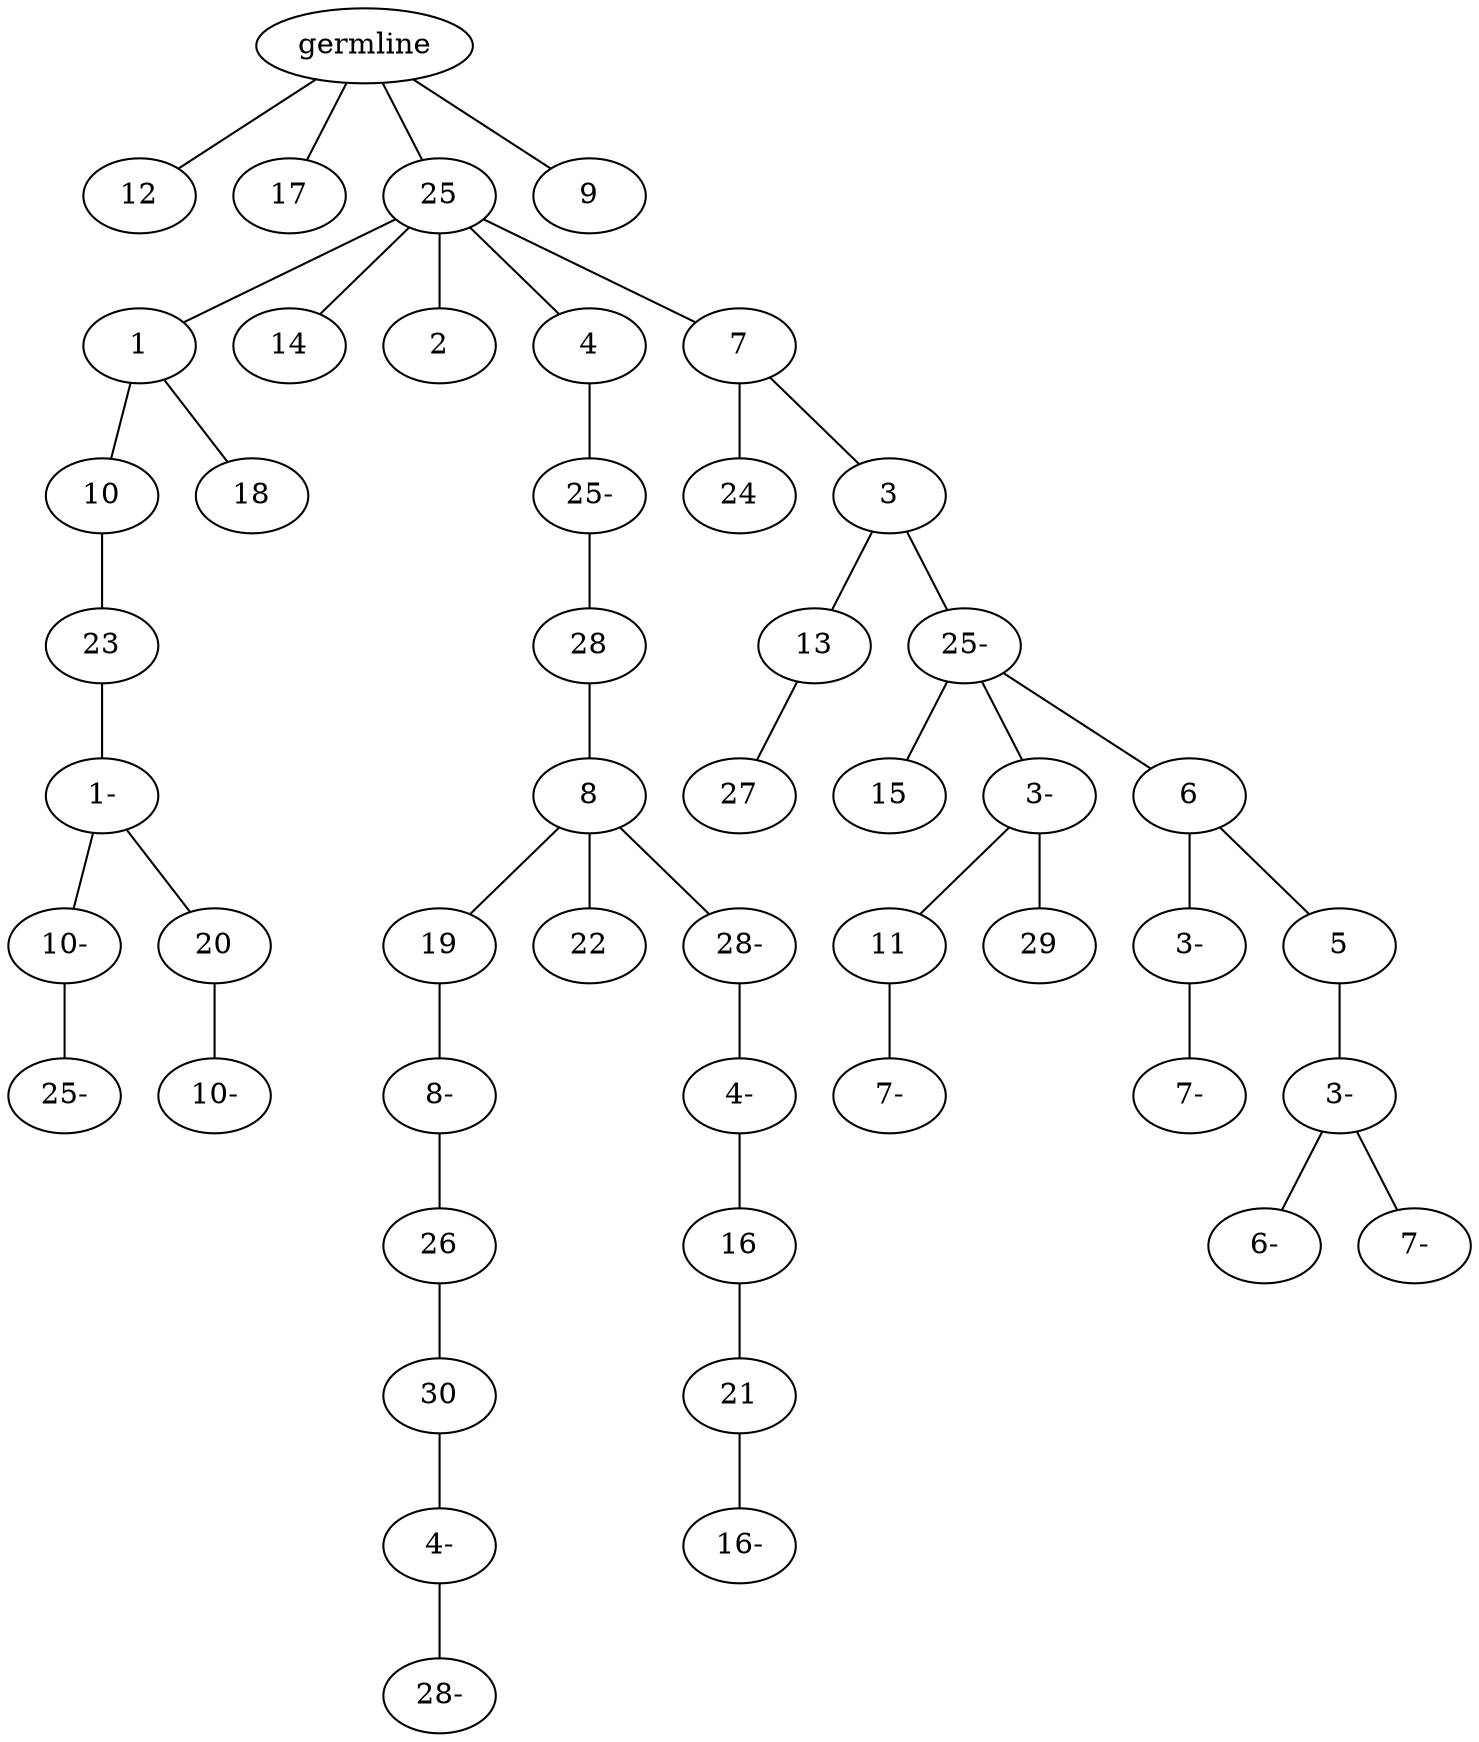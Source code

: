 graph tree {
    "140636347663984" [label="germline"];
    "140636347531568" [label="12"];
    "140636347532144" [label="17"];
    "140636347535072" [label="25"];
    "140636347533392" [label="1"];
    "140636347535312" [label="10"];
    "140636347547504" [label="23"];
    "140636347480432" [label="1-"];
    "140636347481968" [label="10-"];
    "140636347480624" [label="25-"];
    "140636347480960" [label="20"];
    "140636347479664" [label="10-"];
    "140636347533536" [label="18"];
    "140636347534112" [label="14"];
    "140636347535168" [label="2"];
    "140636347534496" [label="4"];
    "140636347480912" [label="25-"];
    "140636347481200" [label="28"];
    "140636347481104" [label="8"];
    "140636347481344" [label="19"];
    "140636347479424" [label="8-"];
    "140636347479952" [label="26"];
    "140636347478992" [label="30"];
    "140636347481392" [label="4-"];
    "140636347478560" [label="28-"];
    "140636347481008" [label="22"];
    "140636347481728" [label="28-"];
    "140636347479232" [label="4-"];
    "140636347479856" [label="16"];
    "140636347480288" [label="21"];
    "140636347457648" [label="16-"];
    "140636347544288" [label="7"];
    "140636347482016" [label="24"];
    "140636347480096" [label="3"];
    "140636347481488" [label="13"];
    "140636347480192" [label="27"];
    "140636347481152" [label="25-"];
    "140636347479904" [label="15"];
    "140636347481440" [label="3-"];
    "140636347458656" [label="11"];
    "140636347458128" [label="7-"];
    "140636347459184" [label="29"];
    "140636347480672" [label="6"];
    "140636347459328" [label="3-"];
    "140636347460000" [label="7-"];
    "140636347460624" [label="5"];
    "140636347458368" [label="3-"];
    "140636347460528" [label="6-"];
    "140636347663312" [label="7-"];
    "140636347531520" [label="9"];
    "140636347663984" -- "140636347531568";
    "140636347663984" -- "140636347532144";
    "140636347663984" -- "140636347535072";
    "140636347663984" -- "140636347531520";
    "140636347535072" -- "140636347533392";
    "140636347535072" -- "140636347534112";
    "140636347535072" -- "140636347535168";
    "140636347535072" -- "140636347534496";
    "140636347535072" -- "140636347544288";
    "140636347533392" -- "140636347535312";
    "140636347533392" -- "140636347533536";
    "140636347535312" -- "140636347547504";
    "140636347547504" -- "140636347480432";
    "140636347480432" -- "140636347481968";
    "140636347480432" -- "140636347480960";
    "140636347481968" -- "140636347480624";
    "140636347480960" -- "140636347479664";
    "140636347534496" -- "140636347480912";
    "140636347480912" -- "140636347481200";
    "140636347481200" -- "140636347481104";
    "140636347481104" -- "140636347481344";
    "140636347481104" -- "140636347481008";
    "140636347481104" -- "140636347481728";
    "140636347481344" -- "140636347479424";
    "140636347479424" -- "140636347479952";
    "140636347479952" -- "140636347478992";
    "140636347478992" -- "140636347481392";
    "140636347481392" -- "140636347478560";
    "140636347481728" -- "140636347479232";
    "140636347479232" -- "140636347479856";
    "140636347479856" -- "140636347480288";
    "140636347480288" -- "140636347457648";
    "140636347544288" -- "140636347482016";
    "140636347544288" -- "140636347480096";
    "140636347480096" -- "140636347481488";
    "140636347480096" -- "140636347481152";
    "140636347481488" -- "140636347480192";
    "140636347481152" -- "140636347479904";
    "140636347481152" -- "140636347481440";
    "140636347481152" -- "140636347480672";
    "140636347481440" -- "140636347458656";
    "140636347481440" -- "140636347459184";
    "140636347458656" -- "140636347458128";
    "140636347480672" -- "140636347459328";
    "140636347480672" -- "140636347460624";
    "140636347459328" -- "140636347460000";
    "140636347460624" -- "140636347458368";
    "140636347458368" -- "140636347460528";
    "140636347458368" -- "140636347663312";
}
